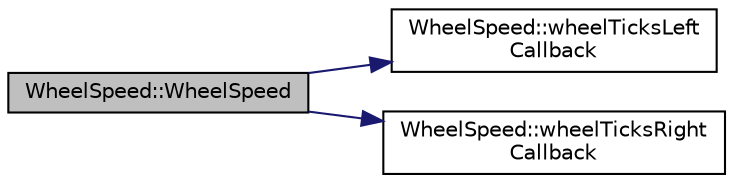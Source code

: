 digraph "WheelSpeed::WheelSpeed"
{
 // LATEX_PDF_SIZE
  edge [fontname="Helvetica",fontsize="10",labelfontname="Helvetica",labelfontsize="10"];
  node [fontname="Helvetica",fontsize="10",shape=record];
  rankdir="LR";
  Node1 [label="WheelSpeed::WheelSpeed",height=0.2,width=0.4,color="black", fillcolor="grey75", style="filled", fontcolor="black",tooltip="Construct a new Wheel Speed object and initialize the GPIO pins, as well as the ROS publisher."];
  Node1 -> Node2 [color="midnightblue",fontsize="10",style="solid",fontname="Helvetica"];
  Node2 [label="WheelSpeed::wheelTicksLeft\lCallback",height=0.2,width=0.4,color="black", fillcolor="white", style="filled",URL="$class_wheel_speed.html#aa44f1fb7592b972a158e7db806fdc870",tooltip="To increase the number of flanks that occurred on the left wheel."];
  Node1 -> Node3 [color="midnightblue",fontsize="10",style="solid",fontname="Helvetica"];
  Node3 [label="WheelSpeed::wheelTicksRight\lCallback",height=0.2,width=0.4,color="black", fillcolor="white", style="filled",URL="$class_wheel_speed.html#a733869d4d37fa3ec22aff0c260ac3137",tooltip="To increase the number of flanks that occurred on the right wheel."];
}
